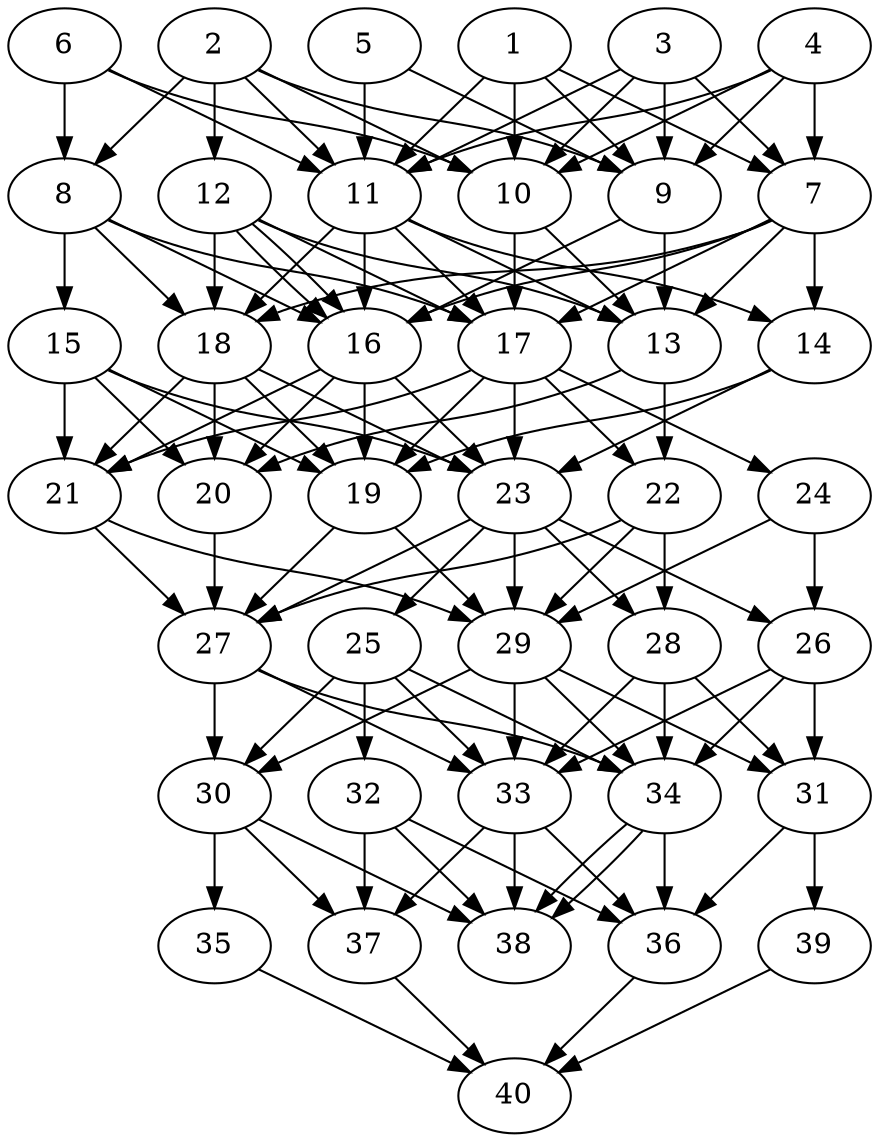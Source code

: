 // DAG automatically generated by daggen at Thu Oct  3 14:06:50 2019
// ./daggen --dot -n 40 --ccr 0.4 --fat 0.5 --regular 0.9 --density 0.9 --mindata 5242880 --maxdata 52428800 
digraph G {
  1 [size="20769280", alpha="0.14", expect_size="8307712"] 
  1 -> 7 [size ="8307712"]
  1 -> 9 [size ="8307712"]
  1 -> 10 [size ="8307712"]
  1 -> 11 [size ="8307712"]
  2 [size="15554560", alpha="0.19", expect_size="6221824"] 
  2 -> 8 [size ="6221824"]
  2 -> 9 [size ="6221824"]
  2 -> 10 [size ="6221824"]
  2 -> 11 [size ="6221824"]
  2 -> 12 [size ="6221824"]
  3 [size="40865280", alpha="0.13", expect_size="16346112"] 
  3 -> 7 [size ="16346112"]
  3 -> 9 [size ="16346112"]
  3 -> 10 [size ="16346112"]
  3 -> 11 [size ="16346112"]
  4 [size="130035200", alpha="0.00", expect_size="52014080"] 
  4 -> 7 [size ="52014080"]
  4 -> 9 [size ="52014080"]
  4 -> 10 [size ="52014080"]
  4 -> 11 [size ="52014080"]
  5 [size="65815040", alpha="0.16", expect_size="26326016"] 
  5 -> 9 [size ="26326016"]
  5 -> 11 [size ="26326016"]
  6 [size="93373440", alpha="0.10", expect_size="37349376"] 
  6 -> 8 [size ="37349376"]
  6 -> 10 [size ="37349376"]
  6 -> 11 [size ="37349376"]
  7 [size="88547840", alpha="0.10", expect_size="35419136"] 
  7 -> 13 [size ="35419136"]
  7 -> 14 [size ="35419136"]
  7 -> 16 [size ="35419136"]
  7 -> 17 [size ="35419136"]
  7 -> 18 [size ="35419136"]
  8 [size="58086400", alpha="0.08", expect_size="23234560"] 
  8 -> 15 [size ="23234560"]
  8 -> 16 [size ="23234560"]
  8 -> 17 [size ="23234560"]
  8 -> 18 [size ="23234560"]
  9 [size="36812800", alpha="0.04", expect_size="14725120"] 
  9 -> 13 [size ="14725120"]
  9 -> 16 [size ="14725120"]
  10 [size="49320960", alpha="0.14", expect_size="19728384"] 
  10 -> 13 [size ="19728384"]
  10 -> 17 [size ="19728384"]
  11 [size="112778240", alpha="0.14", expect_size="45111296"] 
  11 -> 13 [size ="45111296"]
  11 -> 14 [size ="45111296"]
  11 -> 16 [size ="45111296"]
  11 -> 17 [size ="45111296"]
  11 -> 18 [size ="45111296"]
  12 [size="78164480", alpha="0.04", expect_size="31265792"] 
  12 -> 13 [size ="31265792"]
  12 -> 16 [size ="31265792"]
  12 -> 16 [size ="31265792"]
  12 -> 17 [size ="31265792"]
  12 -> 18 [size ="31265792"]
  13 [size="71344640", alpha="0.09", expect_size="28537856"] 
  13 -> 20 [size ="28537856"]
  13 -> 22 [size ="28537856"]
  14 [size="28259840", alpha="0.14", expect_size="11303936"] 
  14 -> 19 [size ="11303936"]
  14 -> 23 [size ="11303936"]
  15 [size="29304320", alpha="0.06", expect_size="11721728"] 
  15 -> 19 [size ="11721728"]
  15 -> 20 [size ="11721728"]
  15 -> 21 [size ="11721728"]
  15 -> 23 [size ="11721728"]
  16 [size="121221120", alpha="0.07", expect_size="48488448"] 
  16 -> 19 [size ="48488448"]
  16 -> 20 [size ="48488448"]
  16 -> 21 [size ="48488448"]
  16 -> 23 [size ="48488448"]
  17 [size="59740160", alpha="0.11", expect_size="23896064"] 
  17 -> 19 [size ="23896064"]
  17 -> 21 [size ="23896064"]
  17 -> 22 [size ="23896064"]
  17 -> 23 [size ="23896064"]
  17 -> 24 [size ="23896064"]
  18 [size="120785920", alpha="0.19", expect_size="48314368"] 
  18 -> 19 [size ="48314368"]
  18 -> 20 [size ="48314368"]
  18 -> 21 [size ="48314368"]
  18 -> 23 [size ="48314368"]
  19 [size="52198400", alpha="0.06", expect_size="20879360"] 
  19 -> 27 [size ="20879360"]
  19 -> 29 [size ="20879360"]
  20 [size="76451840", alpha="0.14", expect_size="30580736"] 
  20 -> 27 [size ="30580736"]
  21 [size="39121920", alpha="0.03", expect_size="15648768"] 
  21 -> 27 [size ="15648768"]
  21 -> 29 [size ="15648768"]
  22 [size="123942400", alpha="0.13", expect_size="49576960"] 
  22 -> 27 [size ="49576960"]
  22 -> 28 [size ="49576960"]
  22 -> 29 [size ="49576960"]
  23 [size="31495680", alpha="0.07", expect_size="12598272"] 
  23 -> 25 [size ="12598272"]
  23 -> 26 [size ="12598272"]
  23 -> 27 [size ="12598272"]
  23 -> 28 [size ="12598272"]
  23 -> 29 [size ="12598272"]
  24 [size="83927040", alpha="0.02", expect_size="33570816"] 
  24 -> 26 [size ="33570816"]
  24 -> 29 [size ="33570816"]
  25 [size="48381440", alpha="0.05", expect_size="19352576"] 
  25 -> 30 [size ="19352576"]
  25 -> 32 [size ="19352576"]
  25 -> 33 [size ="19352576"]
  25 -> 34 [size ="19352576"]
  26 [size="82329600", alpha="0.02", expect_size="32931840"] 
  26 -> 31 [size ="32931840"]
  26 -> 33 [size ="32931840"]
  26 -> 34 [size ="32931840"]
  27 [size="123069440", alpha="0.11", expect_size="49227776"] 
  27 -> 30 [size ="49227776"]
  27 -> 33 [size ="49227776"]
  27 -> 34 [size ="49227776"]
  28 [size="68943360", alpha="0.09", expect_size="27577344"] 
  28 -> 31 [size ="27577344"]
  28 -> 33 [size ="27577344"]
  28 -> 34 [size ="27577344"]
  29 [size="64158720", alpha="0.10", expect_size="25663488"] 
  29 -> 30 [size ="25663488"]
  29 -> 31 [size ="25663488"]
  29 -> 33 [size ="25663488"]
  29 -> 34 [size ="25663488"]
  30 [size="97533440", alpha="0.17", expect_size="39013376"] 
  30 -> 35 [size ="39013376"]
  30 -> 37 [size ="39013376"]
  30 -> 38 [size ="39013376"]
  31 [size="60441600", alpha="0.02", expect_size="24176640"] 
  31 -> 36 [size ="24176640"]
  31 -> 39 [size ="24176640"]
  32 [size="78515200", alpha="0.17", expect_size="31406080"] 
  32 -> 36 [size ="31406080"]
  32 -> 37 [size ="31406080"]
  32 -> 38 [size ="31406080"]
  33 [size="36231680", alpha="0.02", expect_size="14492672"] 
  33 -> 36 [size ="14492672"]
  33 -> 37 [size ="14492672"]
  33 -> 38 [size ="14492672"]
  34 [size="79321600", alpha="0.10", expect_size="31728640"] 
  34 -> 36 [size ="31728640"]
  34 -> 38 [size ="31728640"]
  34 -> 38 [size ="31728640"]
  35 [size="88783360", alpha="0.00", expect_size="35513344"] 
  35 -> 40 [size ="35513344"]
  36 [size="117324800", alpha="0.09", expect_size="46929920"] 
  36 -> 40 [size ="46929920"]
  37 [size="127249920", alpha="0.06", expect_size="50899968"] 
  37 -> 40 [size ="50899968"]
  38 [size="76034560", alpha="0.01", expect_size="30413824"] 
  39 [size="126627840", alpha="0.03", expect_size="50651136"] 
  39 -> 40 [size ="50651136"]
  40 [size="66800640", alpha="0.15", expect_size="26720256"] 
}
